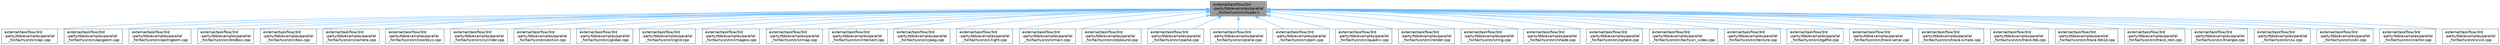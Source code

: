 digraph "external/taskflow/3rd-party/tbb/examples/parallel_for/tachyon/src/types.h"
{
 // LATEX_PDF_SIZE
  bgcolor="transparent";
  edge [fontname=Helvetica,fontsize=10,labelfontname=Helvetica,labelfontsize=10];
  node [fontname=Helvetica,fontsize=10,shape=box,height=0.2,width=0.4];
  Node1 [id="Node000001",label="external/taskflow/3rd\l-party/tbb/examples/parallel\l_for/tachyon/src/types.h",height=0.2,width=0.4,color="gray40", fillcolor="grey60", style="filled", fontcolor="black",tooltip=" "];
  Node1 -> Node2 [id="edge1_Node000001_Node000002",dir="back",color="steelblue1",style="solid",tooltip=" "];
  Node2 [id="Node000002",label="external/taskflow/3rd\l-party/tbb/examples/parallel\l_for/tachyon/src/api.cpp",height=0.2,width=0.4,color="grey40", fillcolor="white", style="filled",URL="$api_8cpp.html",tooltip=" "];
  Node1 -> Node3 [id="edge2_Node000001_Node000003",dir="back",color="steelblue1",style="solid",tooltip=" "];
  Node3 [id="Node000003",label="external/taskflow/3rd\l-party/tbb/examples/parallel\l_for/tachyon/src/apigeom.cpp",height=0.2,width=0.4,color="grey40", fillcolor="white", style="filled",URL="$apigeom_8cpp.html",tooltip=" "];
  Node1 -> Node4 [id="edge3_Node000001_Node000004",dir="back",color="steelblue1",style="solid",tooltip=" "];
  Node4 [id="Node000004",label="external/taskflow/3rd\l-party/tbb/examples/parallel\l_for/tachyon/src/apitrigeom.cpp",height=0.2,width=0.4,color="grey40", fillcolor="white", style="filled",URL="$apitrigeom_8cpp.html",tooltip=" "];
  Node1 -> Node5 [id="edge4_Node000001_Node000005",dir="back",color="steelblue1",style="solid",tooltip=" "];
  Node5 [id="Node000005",label="external/taskflow/3rd\l-party/tbb/examples/parallel\l_for/tachyon/src/bndbox.cpp",height=0.2,width=0.4,color="grey40", fillcolor="white", style="filled",URL="$bndbox_8cpp.html",tooltip=" "];
  Node1 -> Node6 [id="edge5_Node000001_Node000006",dir="back",color="steelblue1",style="solid",tooltip=" "];
  Node6 [id="Node000006",label="external/taskflow/3rd\l-party/tbb/examples/parallel\l_for/tachyon/src/box.cpp",height=0.2,width=0.4,color="grey40", fillcolor="white", style="filled",URL="$box_8cpp.html",tooltip=" "];
  Node1 -> Node7 [id="edge6_Node000001_Node000007",dir="back",color="steelblue1",style="solid",tooltip=" "];
  Node7 [id="Node000007",label="external/taskflow/3rd\l-party/tbb/examples/parallel\l_for/tachyon/src/camera.cpp",height=0.2,width=0.4,color="grey40", fillcolor="white", style="filled",URL="$tbb_2examples_2parallel__for_2tachyon_2src_2camera_8cpp.html",tooltip=" "];
  Node1 -> Node8 [id="edge7_Node000001_Node000008",dir="back",color="steelblue1",style="solid",tooltip=" "];
  Node8 [id="Node000008",label="external/taskflow/3rd\l-party/tbb/examples/parallel\l_for/tachyon/src/coordsys.cpp",height=0.2,width=0.4,color="grey40", fillcolor="white", style="filled",URL="$coordsys_8cpp.html",tooltip=" "];
  Node1 -> Node9 [id="edge8_Node000001_Node000009",dir="back",color="steelblue1",style="solid",tooltip=" "];
  Node9 [id="Node000009",label="external/taskflow/3rd\l-party/tbb/examples/parallel\l_for/tachyon/src/cylinder.cpp",height=0.2,width=0.4,color="grey40", fillcolor="white", style="filled",URL="$cylinder_8cpp.html",tooltip=" "];
  Node1 -> Node10 [id="edge9_Node000001_Node000010",dir="back",color="steelblue1",style="solid",tooltip=" "];
  Node10 [id="Node000010",label="external/taskflow/3rd\l-party/tbb/examples/parallel\l_for/tachyon/src/extvol.cpp",height=0.2,width=0.4,color="grey40", fillcolor="white", style="filled",URL="$extvol_8cpp.html",tooltip=" "];
  Node1 -> Node11 [id="edge10_Node000001_Node000011",dir="back",color="steelblue1",style="solid",tooltip=" "];
  Node11 [id="Node000011",label="external/taskflow/3rd\l-party/tbb/examples/parallel\l_for/tachyon/src/global.cpp",height=0.2,width=0.4,color="grey40", fillcolor="white", style="filled",URL="$global_8cpp.html",tooltip=" "];
  Node1 -> Node12 [id="edge11_Node000001_Node000012",dir="back",color="steelblue1",style="solid",tooltip=" "];
  Node12 [id="Node000012",label="external/taskflow/3rd\l-party/tbb/examples/parallel\l_for/tachyon/src/grid.cpp",height=0.2,width=0.4,color="grey40", fillcolor="white", style="filled",URL="$grid_8cpp.html",tooltip=" "];
  Node1 -> Node13 [id="edge12_Node000001_Node000013",dir="back",color="steelblue1",style="solid",tooltip=" "];
  Node13 [id="Node000013",label="external/taskflow/3rd\l-party/tbb/examples/parallel\l_for/tachyon/src/imageio.cpp",height=0.2,width=0.4,color="grey40", fillcolor="white", style="filled",URL="$imageio_8cpp.html",tooltip=" "];
  Node1 -> Node14 [id="edge13_Node000001_Node000014",dir="back",color="steelblue1",style="solid",tooltip=" "];
  Node14 [id="Node000014",label="external/taskflow/3rd\l-party/tbb/examples/parallel\l_for/tachyon/src/imap.cpp",height=0.2,width=0.4,color="grey40", fillcolor="white", style="filled",URL="$imap_8cpp.html",tooltip=" "];
  Node1 -> Node15 [id="edge14_Node000001_Node000015",dir="back",color="steelblue1",style="solid",tooltip=" "];
  Node15 [id="Node000015",label="external/taskflow/3rd\l-party/tbb/examples/parallel\l_for/tachyon/src/intersect.cpp",height=0.2,width=0.4,color="grey40", fillcolor="white", style="filled",URL="$intersect_8cpp.html",tooltip=" "];
  Node1 -> Node16 [id="edge15_Node000001_Node000016",dir="back",color="steelblue1",style="solid",tooltip=" "];
  Node16 [id="Node000016",label="external/taskflow/3rd\l-party/tbb/examples/parallel\l_for/tachyon/src/jpeg.cpp",height=0.2,width=0.4,color="grey40", fillcolor="white", style="filled",URL="$jpeg_8cpp.html",tooltip=" "];
  Node1 -> Node17 [id="edge16_Node000001_Node000017",dir="back",color="steelblue1",style="solid",tooltip=" "];
  Node17 [id="Node000017",label="external/taskflow/3rd\l-party/tbb/examples/parallel\l_for/tachyon/src/light.cpp",height=0.2,width=0.4,color="grey40", fillcolor="white", style="filled",URL="$light_8cpp.html",tooltip=" "];
  Node1 -> Node18 [id="edge17_Node000001_Node000018",dir="back",color="steelblue1",style="solid",tooltip=" "];
  Node18 [id="Node000018",label="external/taskflow/3rd\l-party/tbb/examples/parallel\l_for/tachyon/src/main.cpp",height=0.2,width=0.4,color="grey40", fillcolor="white", style="filled",URL="$external_2taskflow_23rd-party_2tbb_2examples_2parallel__for_2tachyon_2src_2main_8cpp.html",tooltip=" "];
  Node1 -> Node19 [id="edge18_Node000001_Node000019",dir="back",color="steelblue1",style="solid",tooltip=" "];
  Node19 [id="Node000019",label="external/taskflow/3rd\l-party/tbb/examples/parallel\l_for/tachyon/src/objbound.cpp",height=0.2,width=0.4,color="grey40", fillcolor="white", style="filled",URL="$objbound_8cpp.html",tooltip=" "];
  Node1 -> Node20 [id="edge19_Node000001_Node000020",dir="back",color="steelblue1",style="solid",tooltip=" "];
  Node20 [id="Node000020",label="external/taskflow/3rd\l-party/tbb/examples/parallel\l_for/tachyon/src/parse.cpp",height=0.2,width=0.4,color="grey40", fillcolor="white", style="filled",URL="$parse_8cpp.html",tooltip=" "];
  Node1 -> Node21 [id="edge20_Node000001_Node000021",dir="back",color="steelblue1",style="solid",tooltip=" "];
  Node21 [id="Node000021",label="external/taskflow/3rd\l-party/tbb/examples/parallel\l_for/tachyon/src/plane.cpp",height=0.2,width=0.4,color="grey40", fillcolor="white", style="filled",URL="$plane_8cpp.html",tooltip=" "];
  Node1 -> Node22 [id="edge21_Node000001_Node000022",dir="back",color="steelblue1",style="solid",tooltip=" "];
  Node22 [id="Node000022",label="external/taskflow/3rd\l-party/tbb/examples/parallel\l_for/tachyon/src/ppm.cpp",height=0.2,width=0.4,color="grey40", fillcolor="white", style="filled",URL="$ppm_8cpp.html",tooltip=" "];
  Node1 -> Node23 [id="edge22_Node000001_Node000023",dir="back",color="steelblue1",style="solid",tooltip=" "];
  Node23 [id="Node000023",label="external/taskflow/3rd\l-party/tbb/examples/parallel\l_for/tachyon/src/quadric.cpp",height=0.2,width=0.4,color="grey40", fillcolor="white", style="filled",URL="$quadric_8cpp.html",tooltip=" "];
  Node1 -> Node24 [id="edge23_Node000001_Node000024",dir="back",color="steelblue1",style="solid",tooltip=" "];
  Node24 [id="Node000024",label="external/taskflow/3rd\l-party/tbb/examples/parallel\l_for/tachyon/src/render.cpp",height=0.2,width=0.4,color="grey40", fillcolor="white", style="filled",URL="$render_8cpp.html",tooltip=" "];
  Node1 -> Node25 [id="edge24_Node000001_Node000025",dir="back",color="steelblue1",style="solid",tooltip=" "];
  Node25 [id="Node000025",label="external/taskflow/3rd\l-party/tbb/examples/parallel\l_for/tachyon/src/ring.cpp",height=0.2,width=0.4,color="grey40", fillcolor="white", style="filled",URL="$ring_8cpp.html",tooltip=" "];
  Node1 -> Node26 [id="edge25_Node000001_Node000026",dir="back",color="steelblue1",style="solid",tooltip=" "];
  Node26 [id="Node000026",label="external/taskflow/3rd\l-party/tbb/examples/parallel\l_for/tachyon/src/shade.cpp",height=0.2,width=0.4,color="grey40", fillcolor="white", style="filled",URL="$shade_8cpp.html",tooltip=" "];
  Node1 -> Node27 [id="edge26_Node000001_Node000027",dir="back",color="steelblue1",style="solid",tooltip=" "];
  Node27 [id="Node000027",label="external/taskflow/3rd\l-party/tbb/examples/parallel\l_for/tachyon/src/sphere.cpp",height=0.2,width=0.4,color="grey40", fillcolor="white", style="filled",URL="$sphere_8cpp.html",tooltip=" "];
  Node1 -> Node28 [id="edge27_Node000001_Node000028",dir="back",color="steelblue1",style="solid",tooltip=" "];
  Node28 [id="Node000028",label="external/taskflow/3rd\l-party/tbb/examples/parallel\l_for/tachyon/src/tachyon_video.cpp",height=0.2,width=0.4,color="grey40", fillcolor="white", style="filled",URL="$tachyon__video_8cpp.html",tooltip=" "];
  Node1 -> Node29 [id="edge28_Node000001_Node000029",dir="back",color="steelblue1",style="solid",tooltip=" "];
  Node29 [id="Node000029",label="external/taskflow/3rd\l-party/tbb/examples/parallel\l_for/tachyon/src/texture.cpp",height=0.2,width=0.4,color="grey40", fillcolor="white", style="filled",URL="$texture_8cpp.html",tooltip=" "];
  Node1 -> Node30 [id="edge29_Node000001_Node000030",dir="back",color="steelblue1",style="solid",tooltip=" "];
  Node30 [id="Node000030",label="external/taskflow/3rd\l-party/tbb/examples/parallel\l_for/tachyon/src/tgafile.cpp",height=0.2,width=0.4,color="grey40", fillcolor="white", style="filled",URL="$tgafile_8cpp.html",tooltip=" "];
  Node1 -> Node31 [id="edge30_Node000001_Node000031",dir="back",color="steelblue1",style="solid",tooltip=" "];
  Node31 [id="Node000031",label="external/taskflow/3rd\l-party/tbb/examples/parallel\l_for/tachyon/src/trace.serial.cpp",height=0.2,width=0.4,color="grey40", fillcolor="white", style="filled",URL="$trace_8serial_8cpp.html",tooltip=" "];
  Node1 -> Node32 [id="edge31_Node000001_Node000032",dir="back",color="steelblue1",style="solid",tooltip=" "];
  Node32 [id="Node000032",label="external/taskflow/3rd\l-party/tbb/examples/parallel\l_for/tachyon/src/trace.simple.cpp",height=0.2,width=0.4,color="grey40", fillcolor="white", style="filled",URL="$trace_8simple_8cpp.html",tooltip=" "];
  Node1 -> Node33 [id="edge32_Node000001_Node000033",dir="back",color="steelblue1",style="solid",tooltip=" "];
  Node33 [id="Node000033",label="external/taskflow/3rd\l-party/tbb/examples/parallel\l_for/tachyon/src/trace.tbb.cpp",height=0.2,width=0.4,color="grey40", fillcolor="white", style="filled",URL="$trace_8tbb_8cpp.html",tooltip=" "];
  Node1 -> Node34 [id="edge33_Node000001_Node000034",dir="back",color="steelblue1",style="solid",tooltip=" "];
  Node34 [id="Node000034",label="external/taskflow/3rd\l-party/tbb/examples/parallel\l_for/tachyon/src/trace.tbb1d.cpp",height=0.2,width=0.4,color="grey40", fillcolor="white", style="filled",URL="$trace_8tbb1d_8cpp.html",tooltip=" "];
  Node1 -> Node35 [id="edge34_Node000001_Node000035",dir="back",color="steelblue1",style="solid",tooltip=" "];
  Node35 [id="Node000035",label="external/taskflow/3rd\l-party/tbb/examples/parallel\l_for/tachyon/src/trace_rest.cpp",height=0.2,width=0.4,color="grey40", fillcolor="white", style="filled",URL="$trace__rest_8cpp.html",tooltip=" "];
  Node1 -> Node36 [id="edge35_Node000001_Node000036",dir="back",color="steelblue1",style="solid",tooltip=" "];
  Node36 [id="Node000036",label="external/taskflow/3rd\l-party/tbb/examples/parallel\l_for/tachyon/src/triangle.cpp",height=0.2,width=0.4,color="grey40", fillcolor="white", style="filled",URL="$triangle_8cpp.html",tooltip=" "];
  Node1 -> Node37 [id="edge36_Node000001_Node000037",dir="back",color="steelblue1",style="solid",tooltip=" "];
  Node37 [id="Node000037",label="external/taskflow/3rd\l-party/tbb/examples/parallel\l_for/tachyon/src/ui.cpp",height=0.2,width=0.4,color="grey40", fillcolor="white", style="filled",URL="$ui_8cpp.html",tooltip=" "];
  Node1 -> Node38 [id="edge37_Node000001_Node000038",dir="back",color="steelblue1",style="solid",tooltip=" "];
  Node38 [id="Node000038",label="external/taskflow/3rd\l-party/tbb/examples/parallel\l_for/tachyon/src/util.cpp",height=0.2,width=0.4,color="grey40", fillcolor="white", style="filled",URL="$util_8cpp.html",tooltip=" "];
  Node1 -> Node39 [id="edge38_Node000001_Node000039",dir="back",color="steelblue1",style="solid",tooltip=" "];
  Node39 [id="Node000039",label="external/taskflow/3rd\l-party/tbb/examples/parallel\l_for/tachyon/src/vector.cpp",height=0.2,width=0.4,color="grey40", fillcolor="white", style="filled",URL="$vector_8cpp.html",tooltip=" "];
  Node1 -> Node40 [id="edge39_Node000001_Node000040",dir="back",color="steelblue1",style="solid",tooltip=" "];
  Node40 [id="Node000040",label="external/taskflow/3rd\l-party/tbb/examples/parallel\l_for/tachyon/src/vol.cpp",height=0.2,width=0.4,color="grey40", fillcolor="white", style="filled",URL="$vol_8cpp.html",tooltip=" "];
}
